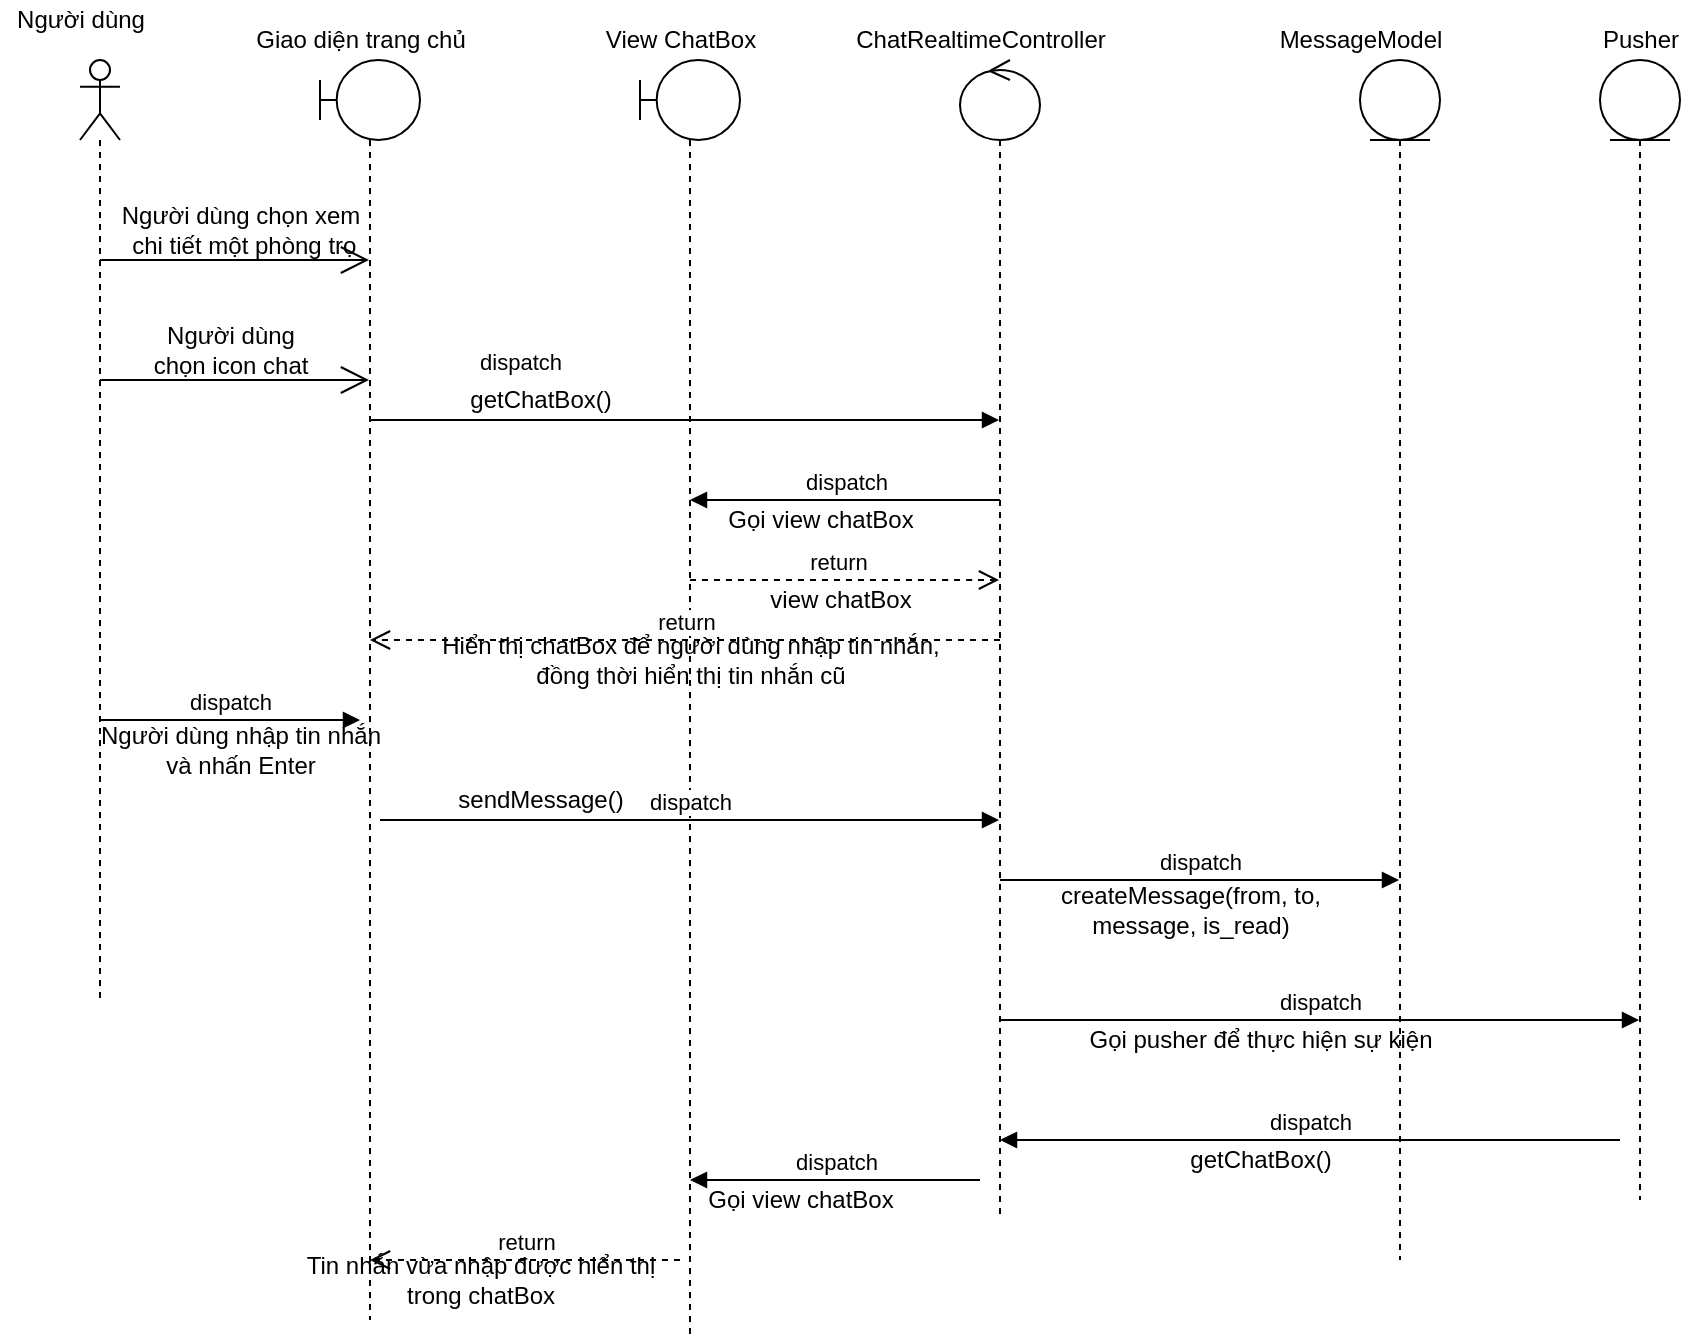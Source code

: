 <mxfile version="13.8.5" type="github">
  <diagram id="QfnHBL_MMt58cB9VY2az" name="Page-1">
    <mxGraphModel dx="868" dy="482" grid="1" gridSize="10" guides="1" tooltips="1" connect="1" arrows="1" fold="1" page="1" pageScale="1" pageWidth="827" pageHeight="1169" math="0" shadow="0">
      <root>
        <mxCell id="0" />
        <mxCell id="1" parent="0" />
        <mxCell id="5rCnG3w5GIJXIeiVDlWR-1" value="" style="shape=umlLifeline;participant=umlActor;perimeter=lifelinePerimeter;whiteSpace=wrap;html=1;container=1;collapsible=0;recursiveResize=0;verticalAlign=top;spacingTop=36;outlineConnect=0;" parent="1" vertex="1">
          <mxGeometry x="40" y="90" width="20" height="470" as="geometry" />
        </mxCell>
        <mxCell id="5rCnG3w5GIJXIeiVDlWR-3" value="" style="endArrow=open;endFill=1;endSize=12;html=1;" parent="5rCnG3w5GIJXIeiVDlWR-1" target="5rCnG3w5GIJXIeiVDlWR-2" edge="1">
          <mxGeometry width="160" relative="1" as="geometry">
            <mxPoint x="10" y="100" as="sourcePoint" />
            <mxPoint x="170" y="100" as="targetPoint" />
          </mxGeometry>
        </mxCell>
        <mxCell id="5rCnG3w5GIJXIeiVDlWR-5" value="" style="endArrow=open;endFill=1;endSize=12;html=1;" parent="5rCnG3w5GIJXIeiVDlWR-1" target="5rCnG3w5GIJXIeiVDlWR-2" edge="1">
          <mxGeometry width="160" relative="1" as="geometry">
            <mxPoint x="10" y="160" as="sourcePoint" />
            <mxPoint x="170" y="160" as="targetPoint" />
          </mxGeometry>
        </mxCell>
        <mxCell id="5rCnG3w5GIJXIeiVDlWR-2" value="" style="shape=umlLifeline;participant=umlBoundary;perimeter=lifelinePerimeter;whiteSpace=wrap;html=1;container=1;collapsible=0;recursiveResize=0;verticalAlign=top;spacingTop=36;outlineConnect=0;" parent="1" vertex="1">
          <mxGeometry x="160" y="90" width="50" height="630" as="geometry" />
        </mxCell>
        <mxCell id="5rCnG3w5GIJXIeiVDlWR-16" value="dispatch" style="html=1;verticalAlign=bottom;endArrow=block;" parent="5rCnG3w5GIJXIeiVDlWR-2" target="5rCnG3w5GIJXIeiVDlWR-13" edge="1">
          <mxGeometry x="-0.523" y="20" width="80" relative="1" as="geometry">
            <mxPoint x="25" y="180" as="sourcePoint" />
            <mxPoint x="100" y="180" as="targetPoint" />
            <mxPoint as="offset" />
          </mxGeometry>
        </mxCell>
        <mxCell id="5rCnG3w5GIJXIeiVDlWR-4" value="Người dùng chọn xem&lt;br&gt;&amp;nbsp;chi tiết một phòng trọ" style="text;html=1;align=center;verticalAlign=middle;resizable=0;points=[];autosize=1;" parent="1" vertex="1">
          <mxGeometry x="50" y="160" width="140" height="30" as="geometry" />
        </mxCell>
        <mxCell id="5rCnG3w5GIJXIeiVDlWR-6" value="Người dùng &lt;br&gt;chọn icon chat" style="text;html=1;align=center;verticalAlign=middle;resizable=0;points=[];autosize=1;" parent="1" vertex="1">
          <mxGeometry x="70" y="220" width="90" height="30" as="geometry" />
        </mxCell>
        <mxCell id="5rCnG3w5GIJXIeiVDlWR-13" value="" style="shape=umlLifeline;participant=umlControl;perimeter=lifelinePerimeter;whiteSpace=wrap;html=1;container=1;collapsible=0;recursiveResize=0;verticalAlign=top;spacingTop=36;outlineConnect=0;" parent="1" vertex="1">
          <mxGeometry x="480" y="90" width="40" height="580" as="geometry" />
        </mxCell>
        <mxCell id="5rCnG3w5GIJXIeiVDlWR-22" value="dispatch" style="html=1;verticalAlign=bottom;endArrow=block;" parent="5rCnG3w5GIJXIeiVDlWR-13" target="5rCnG3w5GIJXIeiVDlWR-15" edge="1">
          <mxGeometry width="80" relative="1" as="geometry">
            <mxPoint x="20" y="220" as="sourcePoint" />
            <mxPoint x="100" y="220" as="targetPoint" />
          </mxGeometry>
        </mxCell>
        <mxCell id="5rCnG3w5GIJXIeiVDlWR-32" value="dispatch" style="html=1;verticalAlign=bottom;endArrow=block;" parent="5rCnG3w5GIJXIeiVDlWR-13" target="5rCnG3w5GIJXIeiVDlWR-14" edge="1">
          <mxGeometry width="80" relative="1" as="geometry">
            <mxPoint x="20" y="410" as="sourcePoint" />
            <mxPoint x="100" y="410" as="targetPoint" />
          </mxGeometry>
        </mxCell>
        <mxCell id="5rCnG3w5GIJXIeiVDlWR-35" value="dispatch" style="html=1;verticalAlign=bottom;endArrow=block;" parent="5rCnG3w5GIJXIeiVDlWR-13" target="5rCnG3w5GIJXIeiVDlWR-34" edge="1">
          <mxGeometry width="80" relative="1" as="geometry">
            <mxPoint x="20" y="480" as="sourcePoint" />
            <mxPoint x="100" y="480" as="targetPoint" />
          </mxGeometry>
        </mxCell>
        <mxCell id="5rCnG3w5GIJXIeiVDlWR-14" value="" style="shape=umlLifeline;participant=umlEntity;perimeter=lifelinePerimeter;whiteSpace=wrap;html=1;container=1;collapsible=0;recursiveResize=0;verticalAlign=top;spacingTop=36;outlineConnect=0;" parent="1" vertex="1">
          <mxGeometry x="680" y="90" width="40" height="600" as="geometry" />
        </mxCell>
        <mxCell id="5rCnG3w5GIJXIeiVDlWR-15" value="" style="shape=umlLifeline;participant=umlBoundary;perimeter=lifelinePerimeter;whiteSpace=wrap;html=1;container=1;collapsible=0;recursiveResize=0;verticalAlign=top;spacingTop=36;outlineConnect=0;" parent="1" vertex="1">
          <mxGeometry x="320" y="90" width="50" height="640" as="geometry" />
        </mxCell>
        <mxCell id="5rCnG3w5GIJXIeiVDlWR-21" value="getChatBox()" style="text;html=1;align=center;verticalAlign=middle;resizable=0;points=[];autosize=1;" parent="1" vertex="1">
          <mxGeometry x="225" y="250" width="90" height="20" as="geometry" />
        </mxCell>
        <mxCell id="5rCnG3w5GIJXIeiVDlWR-23" value="Gọi view chatBox" style="text;html=1;align=center;verticalAlign=middle;resizable=0;points=[];autosize=1;" parent="1" vertex="1">
          <mxGeometry x="355" y="310" width="110" height="20" as="geometry" />
        </mxCell>
        <mxCell id="5rCnG3w5GIJXIeiVDlWR-24" value="return" style="html=1;verticalAlign=bottom;endArrow=open;dashed=1;endSize=8;" parent="1" source="5rCnG3w5GIJXIeiVDlWR-15" target="5rCnG3w5GIJXIeiVDlWR-13" edge="1">
          <mxGeometry x="-0.05" relative="1" as="geometry">
            <mxPoint x="340" y="350" as="sourcePoint" />
            <mxPoint x="260" y="350" as="targetPoint" />
            <Array as="points">
              <mxPoint x="480" y="350" />
            </Array>
            <mxPoint as="offset" />
          </mxGeometry>
        </mxCell>
        <mxCell id="5rCnG3w5GIJXIeiVDlWR-25" value="view chatBox" style="text;html=1;align=center;verticalAlign=middle;resizable=0;points=[];autosize=1;" parent="1" vertex="1">
          <mxGeometry x="375" y="350" width="90" height="20" as="geometry" />
        </mxCell>
        <mxCell id="5rCnG3w5GIJXIeiVDlWR-26" value="return" style="html=1;verticalAlign=bottom;endArrow=open;dashed=1;endSize=8;" parent="1" target="5rCnG3w5GIJXIeiVDlWR-2" edge="1">
          <mxGeometry relative="1" as="geometry">
            <mxPoint x="500" y="380" as="sourcePoint" />
            <mxPoint x="420" y="380" as="targetPoint" />
          </mxGeometry>
        </mxCell>
        <mxCell id="5rCnG3w5GIJXIeiVDlWR-27" value="Hiển thị chatBox để người dùng nhập tin nhắn,&lt;br&gt;đồng thời hiển thị tin nhắn cũ" style="text;html=1;align=center;verticalAlign=middle;resizable=0;points=[];autosize=1;" parent="1" vertex="1">
          <mxGeometry x="210" y="375" width="270" height="30" as="geometry" />
        </mxCell>
        <mxCell id="5rCnG3w5GIJXIeiVDlWR-28" value="dispatch" style="html=1;verticalAlign=bottom;endArrow=block;" parent="1" source="5rCnG3w5GIJXIeiVDlWR-1" edge="1">
          <mxGeometry width="80" relative="1" as="geometry">
            <mxPoint x="100" y="420" as="sourcePoint" />
            <mxPoint x="180" y="420" as="targetPoint" />
          </mxGeometry>
        </mxCell>
        <mxCell id="5rCnG3w5GIJXIeiVDlWR-29" value="Người dùng nhập tin nhắn&lt;br&gt;và nhấn Enter" style="text;html=1;align=center;verticalAlign=middle;resizable=0;points=[];autosize=1;" parent="1" vertex="1">
          <mxGeometry x="40" y="420" width="160" height="30" as="geometry" />
        </mxCell>
        <mxCell id="5rCnG3w5GIJXIeiVDlWR-30" value="dispatch" style="html=1;verticalAlign=bottom;endArrow=block;" parent="1" target="5rCnG3w5GIJXIeiVDlWR-13" edge="1">
          <mxGeometry width="80" relative="1" as="geometry">
            <mxPoint x="190" y="470" as="sourcePoint" />
            <mxPoint x="260" y="470" as="targetPoint" />
          </mxGeometry>
        </mxCell>
        <mxCell id="5rCnG3w5GIJXIeiVDlWR-31" value="sendMessage()" style="text;html=1;align=center;verticalAlign=middle;resizable=0;points=[];autosize=1;" parent="1" vertex="1">
          <mxGeometry x="220" y="450" width="100" height="20" as="geometry" />
        </mxCell>
        <mxCell id="5rCnG3w5GIJXIeiVDlWR-33" value="createMessage(from, to, &lt;br&gt;message, is_read)" style="text;html=1;align=center;verticalAlign=middle;resizable=0;points=[];autosize=1;" parent="1" vertex="1">
          <mxGeometry x="520" y="500" width="150" height="30" as="geometry" />
        </mxCell>
        <mxCell id="5rCnG3w5GIJXIeiVDlWR-34" value="" style="shape=umlLifeline;participant=umlEntity;perimeter=lifelinePerimeter;whiteSpace=wrap;html=1;container=1;collapsible=0;recursiveResize=0;verticalAlign=top;spacingTop=36;outlineConnect=0;" parent="1" vertex="1">
          <mxGeometry x="800" y="90" width="40" height="570" as="geometry" />
        </mxCell>
        <mxCell id="5rCnG3w5GIJXIeiVDlWR-36" value="Gọi pusher để thực hiện sự kiện" style="text;html=1;align=center;verticalAlign=middle;resizable=0;points=[];autosize=1;" parent="1" vertex="1">
          <mxGeometry x="535" y="570" width="190" height="20" as="geometry" />
        </mxCell>
        <mxCell id="5rCnG3w5GIJXIeiVDlWR-37" value="dispatch" style="html=1;verticalAlign=bottom;endArrow=block;" parent="1" target="5rCnG3w5GIJXIeiVDlWR-13" edge="1">
          <mxGeometry width="80" relative="1" as="geometry">
            <mxPoint x="810" y="630" as="sourcePoint" />
            <mxPoint x="820" y="630" as="targetPoint" />
          </mxGeometry>
        </mxCell>
        <mxCell id="5rCnG3w5GIJXIeiVDlWR-38" value="getChatBox()" style="text;html=1;align=center;verticalAlign=middle;resizable=0;points=[];autosize=1;" parent="1" vertex="1">
          <mxGeometry x="585" y="630" width="90" height="20" as="geometry" />
        </mxCell>
        <mxCell id="5rCnG3w5GIJXIeiVDlWR-41" value="dispatch" style="html=1;verticalAlign=bottom;endArrow=block;" parent="1" target="5rCnG3w5GIJXIeiVDlWR-15" edge="1">
          <mxGeometry width="80" relative="1" as="geometry">
            <mxPoint x="490" y="650" as="sourcePoint" />
            <mxPoint x="470" y="650" as="targetPoint" />
          </mxGeometry>
        </mxCell>
        <mxCell id="5rCnG3w5GIJXIeiVDlWR-42" value="Gọi view chatBox" style="text;html=1;align=center;verticalAlign=middle;resizable=0;points=[];autosize=1;" parent="1" vertex="1">
          <mxGeometry x="345" y="650" width="110" height="20" as="geometry" />
        </mxCell>
        <mxCell id="5rCnG3w5GIJXIeiVDlWR-43" value="return" style="html=1;verticalAlign=bottom;endArrow=open;dashed=1;endSize=8;" parent="1" target="5rCnG3w5GIJXIeiVDlWR-2" edge="1">
          <mxGeometry relative="1" as="geometry">
            <mxPoint x="340" y="690" as="sourcePoint" />
            <mxPoint x="260" y="690" as="targetPoint" />
          </mxGeometry>
        </mxCell>
        <mxCell id="5rCnG3w5GIJXIeiVDlWR-44" value="Tin nhắn vừa nhập được hiển thị&lt;br&gt;trong chatBox" style="text;html=1;align=center;verticalAlign=middle;resizable=0;points=[];autosize=1;" parent="1" vertex="1">
          <mxGeometry x="145" y="685" width="190" height="30" as="geometry" />
        </mxCell>
        <mxCell id="TUDsC8EDOVCqgr43-JaN-1" value="Người dùng" style="text;html=1;align=center;verticalAlign=middle;resizable=0;points=[];autosize=1;" vertex="1" parent="1">
          <mxGeometry y="60" width="80" height="20" as="geometry" />
        </mxCell>
        <mxCell id="TUDsC8EDOVCqgr43-JaN-2" value="Giao diện trang chủ" style="text;html=1;align=center;verticalAlign=middle;resizable=0;points=[];autosize=1;" vertex="1" parent="1">
          <mxGeometry x="120" y="70" width="120" height="20" as="geometry" />
        </mxCell>
        <mxCell id="TUDsC8EDOVCqgr43-JaN-3" value="View ChatBox" style="text;html=1;align=center;verticalAlign=middle;resizable=0;points=[];autosize=1;" vertex="1" parent="1">
          <mxGeometry x="295" y="70" width="90" height="20" as="geometry" />
        </mxCell>
        <mxCell id="TUDsC8EDOVCqgr43-JaN-4" value="ChatRealtimeController" style="text;html=1;align=center;verticalAlign=middle;resizable=0;points=[];autosize=1;" vertex="1" parent="1">
          <mxGeometry x="415" y="70" width="150" height="20" as="geometry" />
        </mxCell>
        <mxCell id="TUDsC8EDOVCqgr43-JaN-5" value="MessageModel&lt;br&gt;" style="text;html=1;align=center;verticalAlign=middle;resizable=0;points=[];autosize=1;" vertex="1" parent="1">
          <mxGeometry x="630" y="70" width="100" height="20" as="geometry" />
        </mxCell>
        <mxCell id="TUDsC8EDOVCqgr43-JaN-6" value="Pusher" style="text;html=1;align=center;verticalAlign=middle;resizable=0;points=[];autosize=1;" vertex="1" parent="1">
          <mxGeometry x="790" y="70" width="60" height="20" as="geometry" />
        </mxCell>
      </root>
    </mxGraphModel>
  </diagram>
</mxfile>

